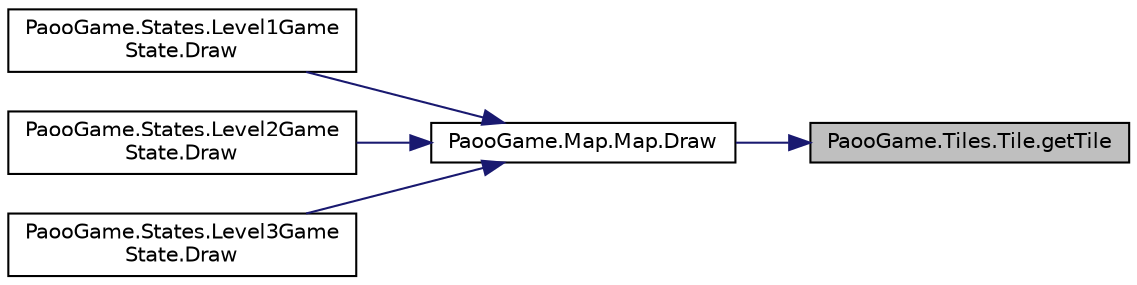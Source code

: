 digraph "PaooGame.Tiles.Tile.getTile"
{
 // LATEX_PDF_SIZE
  edge [fontname="Helvetica",fontsize="10",labelfontname="Helvetica",labelfontsize="10"];
  node [fontname="Helvetica",fontsize="10",shape=record];
  rankdir="RL";
  Node1 [label="PaooGame.Tiles.Tile.getTile",height=0.2,width=0.4,color="black", fillcolor="grey75", style="filled", fontcolor="black",tooltip=" "];
  Node1 -> Node2 [dir="back",color="midnightblue",fontsize="10",style="solid",fontname="Helvetica"];
  Node2 [label="PaooGame.Map.Map.Draw",height=0.2,width=0.4,color="black", fillcolor="white", style="filled",URL="$class_paoo_game_1_1_map_1_1_map.html#ac287bb3deac0a084105b7dd45b28a7e9",tooltip="Deseneaza harta actuala."];
  Node2 -> Node3 [dir="back",color="midnightblue",fontsize="10",style="solid",fontname="Helvetica"];
  Node3 [label="PaooGame.States.Level1Game\lState.Draw",height=0.2,width=0.4,color="black", fillcolor="white", style="filled",URL="$class_paoo_game_1_1_states_1_1_level1_game_state.html#adca21d19adada1e7973470a92a125553",tooltip="Deseneaza nivelul curent."];
  Node2 -> Node4 [dir="back",color="midnightblue",fontsize="10",style="solid",fontname="Helvetica"];
  Node4 [label="PaooGame.States.Level2Game\lState.Draw",height=0.2,width=0.4,color="black", fillcolor="white", style="filled",URL="$class_paoo_game_1_1_states_1_1_level2_game_state.html#a14ac658e331c08cc5571b7bac51276c7",tooltip="Deseneaza (randeaza) pe ecran starea curenta a nivelului."];
  Node2 -> Node5 [dir="back",color="midnightblue",fontsize="10",style="solid",fontname="Helvetica"];
  Node5 [label="PaooGame.States.Level3Game\lState.Draw",height=0.2,width=0.4,color="black", fillcolor="white", style="filled",URL="$class_paoo_game_1_1_states_1_1_level3_game_state.html#af0719c8aabe61a8730b882ea007cbd41",tooltip="Deseneaza (randeaza) pe ecran starea curenta a jocului."];
}

